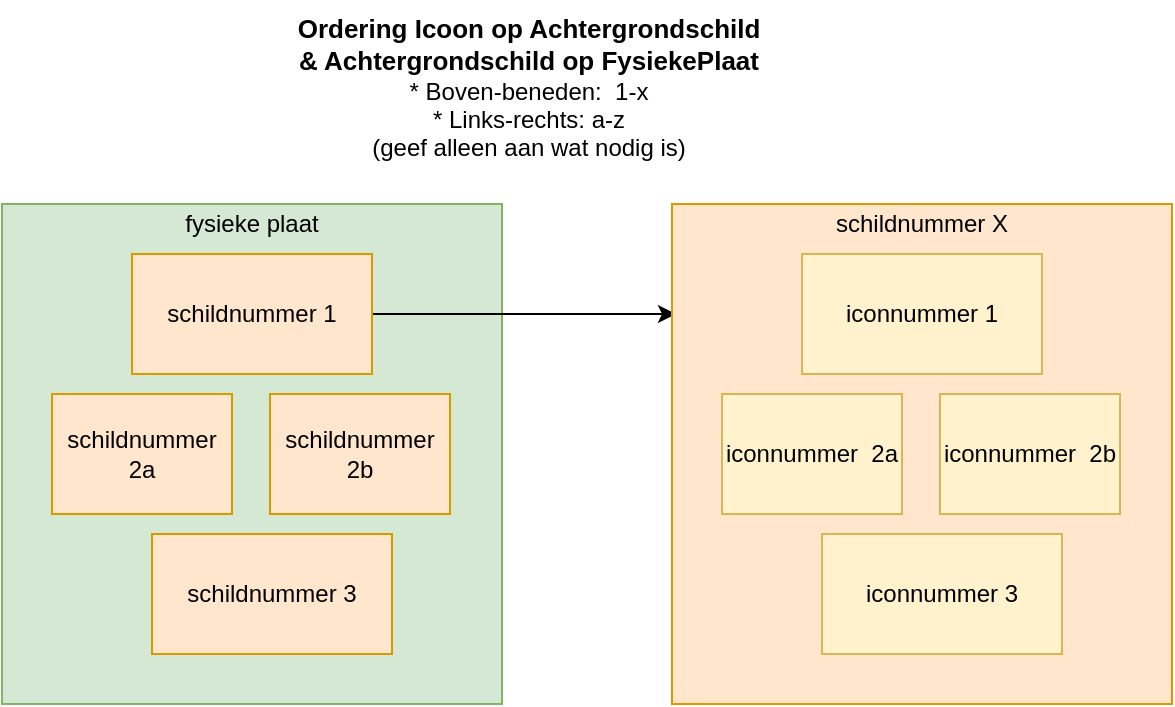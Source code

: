 <mxfile version="26.0.10">
  <diagram name="Page-1" id="0LnV7ETqTs7hgSCRXFs9">
    <mxGraphModel dx="2074" dy="1106" grid="0" gridSize="10" guides="1" tooltips="1" connect="1" arrows="1" fold="1" page="1" pageScale="1" pageWidth="1100" pageHeight="850" math="0" shadow="0">
      <root>
        <mxCell id="0" />
        <mxCell id="1" parent="0" />
        <mxCell id="JAaSVqaNoPK4AC_1vTfK-40" value="&lt;div&gt;fysieke plaat&lt;/div&gt;&lt;div&gt;&lt;br&gt;&lt;/div&gt;&lt;div&gt;&lt;br&gt;&lt;/div&gt;&lt;div&gt;&lt;br&gt;&lt;/div&gt;&lt;div&gt;&lt;br&gt;&lt;/div&gt;&lt;div&gt;&lt;br&gt;&lt;/div&gt;&lt;div&gt;&lt;br&gt;&lt;/div&gt;&lt;div&gt;&lt;br&gt;&lt;/div&gt;&lt;div&gt;&lt;br&gt;&lt;/div&gt;&lt;div&gt;&lt;br&gt;&lt;/div&gt;&lt;div&gt;&lt;br&gt;&lt;/div&gt;&lt;div&gt;&lt;br&gt;&lt;/div&gt;&lt;div&gt;&lt;br&gt;&lt;/div&gt;&lt;div&gt;&lt;br&gt;&lt;/div&gt;&lt;div&gt;&lt;br&gt;&lt;/div&gt;&lt;div&gt;&lt;br&gt;&lt;/div&gt;&lt;div&gt;&lt;br&gt;&lt;/div&gt;" style="whiteSpace=wrap;html=1;aspect=fixed;fillColor=#d5e8d4;strokeColor=#82b366;" parent="1" vertex="1">
          <mxGeometry x="299" y="129" width="250" height="250" as="geometry" />
        </mxCell>
        <mxCell id="JAaSVqaNoPK4AC_1vTfK-72" style="rounded=0;orthogonalLoop=1;jettySize=auto;html=1;entryX=0.008;entryY=0.22;entryDx=0;entryDy=0;entryPerimeter=0;" parent="1" source="JAaSVqaNoPK4AC_1vTfK-41" target="JAaSVqaNoPK4AC_1vTfK-66" edge="1">
          <mxGeometry relative="1" as="geometry" />
        </mxCell>
        <mxCell id="JAaSVqaNoPK4AC_1vTfK-41" value="schildnummer 1" style="rounded=0;whiteSpace=wrap;html=1;fillColor=#ffe6cc;strokeColor=#d79b00;" parent="1" vertex="1">
          <mxGeometry x="364" y="154" width="120" height="60" as="geometry" />
        </mxCell>
        <mxCell id="JAaSVqaNoPK4AC_1vTfK-42" value="schildnummer 3" style="rounded=0;whiteSpace=wrap;html=1;fillColor=#ffe6cc;strokeColor=#d79b00;" parent="1" vertex="1">
          <mxGeometry x="374" y="294" width="120" height="60" as="geometry" />
        </mxCell>
        <mxCell id="JAaSVqaNoPK4AC_1vTfK-43" value="schildnummer 2a" style="rounded=0;whiteSpace=wrap;html=1;fillColor=#ffe6cc;strokeColor=#d79b00;" parent="1" vertex="1">
          <mxGeometry x="324" y="224" width="90" height="60" as="geometry" />
        </mxCell>
        <mxCell id="JAaSVqaNoPK4AC_1vTfK-44" value="schildnummer 2b" style="rounded=0;whiteSpace=wrap;html=1;fillColor=#ffe6cc;strokeColor=#d79b00;" parent="1" vertex="1">
          <mxGeometry x="433" y="224" width="90" height="60" as="geometry" />
        </mxCell>
        <mxCell id="JAaSVqaNoPK4AC_1vTfK-66" value="&lt;div&gt;schildnummer X&lt;/div&gt;&lt;div&gt;&lt;br&gt;&lt;/div&gt;&lt;div&gt;&lt;br&gt;&lt;/div&gt;&lt;div&gt;&lt;br&gt;&lt;/div&gt;&lt;div&gt;&lt;br&gt;&lt;/div&gt;&lt;div&gt;&lt;br&gt;&lt;/div&gt;&lt;div&gt;&lt;br&gt;&lt;/div&gt;&lt;div&gt;&lt;br&gt;&lt;/div&gt;&lt;div&gt;&lt;br&gt;&lt;/div&gt;&lt;div&gt;&lt;br&gt;&lt;/div&gt;&lt;div&gt;&lt;br&gt;&lt;/div&gt;&lt;div&gt;&lt;br&gt;&lt;/div&gt;&lt;div&gt;&lt;br&gt;&lt;/div&gt;&lt;div&gt;&lt;br&gt;&lt;/div&gt;&lt;div&gt;&lt;br&gt;&lt;/div&gt;&lt;div&gt;&lt;br&gt;&lt;/div&gt;&lt;div&gt;&lt;br&gt;&lt;/div&gt;" style="whiteSpace=wrap;html=1;aspect=fixed;fillColor=#ffe6cc;strokeColor=#d79b00;" parent="1" vertex="1">
          <mxGeometry x="634" y="129" width="250" height="250" as="geometry" />
        </mxCell>
        <mxCell id="JAaSVqaNoPK4AC_1vTfK-67" value="iconnummer 1" style="rounded=0;whiteSpace=wrap;html=1;fillColor=#fff2cc;strokeColor=#d6b656;" parent="1" vertex="1">
          <mxGeometry x="699" y="154" width="120" height="60" as="geometry" />
        </mxCell>
        <mxCell id="JAaSVqaNoPK4AC_1vTfK-68" value="iconnummer 3" style="rounded=0;whiteSpace=wrap;html=1;fillColor=#fff2cc;strokeColor=#d6b656;" parent="1" vertex="1">
          <mxGeometry x="709" y="294" width="120" height="60" as="geometry" />
        </mxCell>
        <mxCell id="JAaSVqaNoPK4AC_1vTfK-69" value="iconnummer&amp;nbsp; 2a" style="rounded=0;whiteSpace=wrap;html=1;fillColor=#fff2cc;strokeColor=#d6b656;" parent="1" vertex="1">
          <mxGeometry x="659" y="224" width="90" height="60" as="geometry" />
        </mxCell>
        <mxCell id="JAaSVqaNoPK4AC_1vTfK-70" value="iconnummer&amp;nbsp; 2b" style="rounded=0;whiteSpace=wrap;html=1;fillColor=#fff2cc;strokeColor=#d6b656;" parent="1" vertex="1">
          <mxGeometry x="768" y="224" width="90" height="60" as="geometry" />
        </mxCell>
        <mxCell id="JAaSVqaNoPK4AC_1vTfK-74" value="&lt;div&gt;&lt;b&gt;&lt;font style=&quot;font-size: 13px;&quot;&gt;Ordering Icoon op Achtergrondschild&lt;br&gt;&lt;/font&gt;&lt;/b&gt;&lt;/div&gt;&lt;div&gt;&lt;b&gt;&lt;font style=&quot;font-size: 13px;&quot;&gt;&amp;amp; Achtergrondschild op FysiekePlaat&lt;/font&gt;&lt;/b&gt;&lt;/div&gt;&lt;div&gt;* Boven-beneden:&amp;nbsp; 1-x &lt;br&gt;&lt;/div&gt;&lt;div&gt;* Links-rechts: a-z&lt;br&gt;&lt;/div&gt;&lt;div&gt;(geef alleen aan wat nodig is)&lt;br&gt;&lt;/div&gt;" style="text;html=1;align=center;verticalAlign=middle;resizable=0;points=[];autosize=1;strokeColor=none;fillColor=none;" parent="1" vertex="1">
          <mxGeometry x="437" y="27" width="250" height="87" as="geometry" />
        </mxCell>
      </root>
    </mxGraphModel>
  </diagram>
</mxfile>
